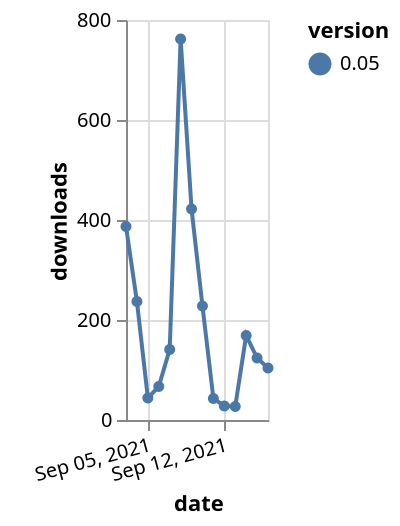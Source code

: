 {"$schema": "https://vega.github.io/schema/vega-lite/v5.json", "description": "A simple bar chart with embedded data.", "data": {"values": [{"date": "2021-09-03", "total": 141246, "delta": 387, "version": "0.05"}, {"date": "2021-09-04", "total": 141483, "delta": 237, "version": "0.05"}, {"date": "2021-09-05", "total": 141527, "delta": 44, "version": "0.05"}, {"date": "2021-09-06", "total": 141594, "delta": 67, "version": "0.05"}, {"date": "2021-09-07", "total": 141735, "delta": 141, "version": "0.05"}, {"date": "2021-09-08", "total": 142497, "delta": 762, "version": "0.05"}, {"date": "2021-09-09", "total": 142919, "delta": 422, "version": "0.05"}, {"date": "2021-09-10", "total": 143147, "delta": 228, "version": "0.05"}, {"date": "2021-09-11", "total": 143190, "delta": 43, "version": "0.05"}, {"date": "2021-09-12", "total": 143218, "delta": 28, "version": "0.05"}, {"date": "2021-09-13", "total": 143245, "delta": 27, "version": "0.05"}, {"date": "2021-09-14", "total": 143414, "delta": 169, "version": "0.05"}, {"date": "2021-09-15", "total": 143538, "delta": 124, "version": "0.05"}, {"date": "2021-09-16", "total": 143642, "delta": 104, "version": "0.05"}]}, "width": "container", "mark": {"type": "line", "point": {"filled": true}}, "encoding": {"x": {"field": "date", "type": "temporal", "timeUnit": "yearmonthdate", "title": "date", "axis": {"labelAngle": -15}}, "y": {"field": "delta", "type": "quantitative", "title": "downloads"}, "color": {"field": "version", "type": "nominal"}, "tooltip": {"field": "delta"}}}